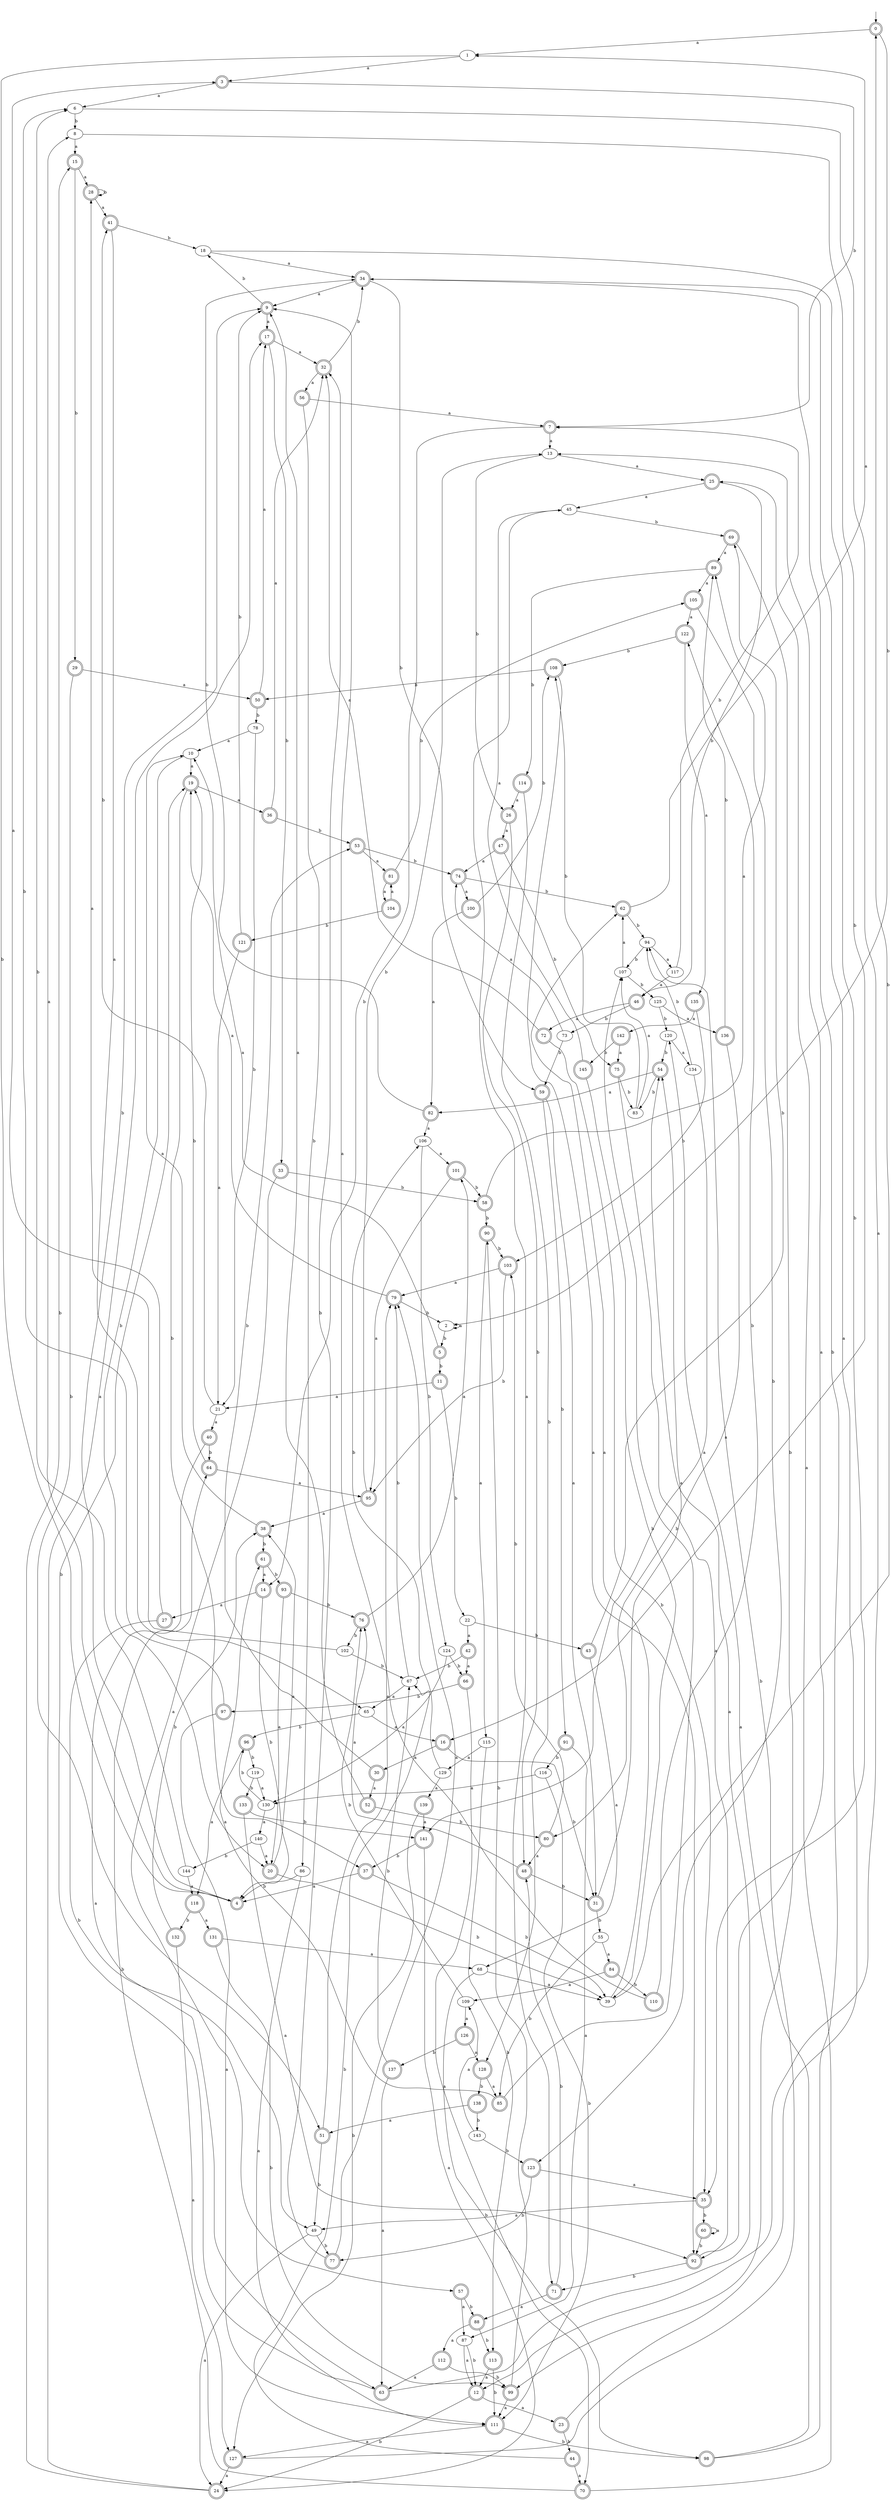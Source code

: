 digraph RandomDFA {
  __start0 [label="", shape=none];
  __start0 -> 0 [label=""];
  0 [shape=circle] [shape=doublecircle]
  0 -> 1 [label="a"]
  0 -> 2 [label="b"]
  1
  1 -> 3 [label="a"]
  1 -> 4 [label="b"]
  2
  2 -> 2 [label="a"]
  2 -> 5 [label="b"]
  3 [shape=doublecircle]
  3 -> 6 [label="a"]
  3 -> 7 [label="b"]
  4 [shape=doublecircle]
  4 -> 8 [label="a"]
  4 -> 9 [label="b"]
  5 [shape=doublecircle]
  5 -> 10 [label="a"]
  5 -> 11 [label="b"]
  6
  6 -> 12 [label="a"]
  6 -> 8 [label="b"]
  7 [shape=doublecircle]
  7 -> 13 [label="a"]
  7 -> 14 [label="b"]
  8
  8 -> 15 [label="a"]
  8 -> 16 [label="b"]
  9 [shape=doublecircle]
  9 -> 17 [label="a"]
  9 -> 18 [label="b"]
  10
  10 -> 19 [label="a"]
  10 -> 20 [label="b"]
  11 [shape=doublecircle]
  11 -> 21 [label="a"]
  11 -> 22 [label="b"]
  12 [shape=doublecircle]
  12 -> 23 [label="a"]
  12 -> 24 [label="b"]
  13
  13 -> 25 [label="a"]
  13 -> 26 [label="b"]
  14 [shape=doublecircle]
  14 -> 27 [label="a"]
  14 -> 4 [label="b"]
  15 [shape=doublecircle]
  15 -> 28 [label="a"]
  15 -> 29 [label="b"]
  16 [shape=doublecircle]
  16 -> 30 [label="a"]
  16 -> 31 [label="b"]
  17 [shape=doublecircle]
  17 -> 32 [label="a"]
  17 -> 33 [label="b"]
  18
  18 -> 34 [label="a"]
  18 -> 35 [label="b"]
  19 [shape=doublecircle]
  19 -> 36 [label="a"]
  19 -> 37 [label="b"]
  20 [shape=doublecircle]
  20 -> 38 [label="a"]
  20 -> 39 [label="b"]
  21
  21 -> 40 [label="a"]
  21 -> 41 [label="b"]
  22
  22 -> 42 [label="a"]
  22 -> 43 [label="b"]
  23 [shape=doublecircle]
  23 -> 34 [label="a"]
  23 -> 44 [label="b"]
  24 [shape=doublecircle]
  24 -> 17 [label="a"]
  24 -> 15 [label="b"]
  25 [shape=doublecircle]
  25 -> 45 [label="a"]
  25 -> 46 [label="b"]
  26 [shape=doublecircle]
  26 -> 47 [label="a"]
  26 -> 48 [label="b"]
  27 [shape=doublecircle]
  27 -> 3 [label="a"]
  27 -> 49 [label="b"]
  28 [shape=doublecircle]
  28 -> 41 [label="a"]
  28 -> 28 [label="b"]
  29 [shape=doublecircle]
  29 -> 50 [label="a"]
  29 -> 51 [label="b"]
  30 [shape=doublecircle]
  30 -> 52 [label="a"]
  30 -> 53 [label="b"]
  31 [shape=doublecircle]
  31 -> 54 [label="a"]
  31 -> 55 [label="b"]
  32 [shape=doublecircle]
  32 -> 56 [label="a"]
  32 -> 34 [label="b"]
  33 [shape=doublecircle]
  33 -> 57 [label="a"]
  33 -> 58 [label="b"]
  34 [shape=doublecircle]
  34 -> 9 [label="a"]
  34 -> 59 [label="b"]
  35 [shape=doublecircle]
  35 -> 49 [label="a"]
  35 -> 60 [label="b"]
  36 [shape=doublecircle]
  36 -> 32 [label="a"]
  36 -> 53 [label="b"]
  37 [shape=doublecircle]
  37 -> 4 [label="a"]
  37 -> 39 [label="b"]
  38 [shape=doublecircle]
  38 -> 10 [label="a"]
  38 -> 61 [label="b"]
  39
  39 -> 62 [label="a"]
  39 -> 0 [label="b"]
  40 [shape=doublecircle]
  40 -> 63 [label="a"]
  40 -> 64 [label="b"]
  41 [shape=doublecircle]
  41 -> 65 [label="a"]
  41 -> 18 [label="b"]
  42 [shape=doublecircle]
  42 -> 66 [label="a"]
  42 -> 67 [label="b"]
  43 [shape=doublecircle]
  43 -> 68 [label="a"]
  43 -> 69 [label="b"]
  44 [shape=doublecircle]
  44 -> 70 [label="a"]
  44 -> 67 [label="b"]
  45
  45 -> 71 [label="a"]
  45 -> 69 [label="b"]
  46 [shape=doublecircle]
  46 -> 72 [label="a"]
  46 -> 73 [label="b"]
  47 [shape=doublecircle]
  47 -> 74 [label="a"]
  47 -> 75 [label="b"]
  48 [shape=doublecircle]
  48 -> 76 [label="a"]
  48 -> 31 [label="b"]
  49
  49 -> 24 [label="a"]
  49 -> 77 [label="b"]
  50 [shape=doublecircle]
  50 -> 17 [label="a"]
  50 -> 78 [label="b"]
  51 [shape=doublecircle]
  51 -> 79 [label="a"]
  51 -> 49 [label="b"]
  52 [shape=doublecircle]
  52 -> 9 [label="a"]
  52 -> 80 [label="b"]
  53 [shape=doublecircle]
  53 -> 81 [label="a"]
  53 -> 74 [label="b"]
  54 [shape=doublecircle]
  54 -> 82 [label="a"]
  54 -> 83 [label="b"]
  55
  55 -> 84 [label="a"]
  55 -> 85 [label="b"]
  56 [shape=doublecircle]
  56 -> 7 [label="a"]
  56 -> 86 [label="b"]
  57 [shape=doublecircle]
  57 -> 87 [label="a"]
  57 -> 88 [label="b"]
  58 [shape=doublecircle]
  58 -> 89 [label="a"]
  58 -> 90 [label="b"]
  59 [shape=doublecircle]
  59 -> 31 [label="a"]
  59 -> 91 [label="b"]
  60 [shape=doublecircle]
  60 -> 60 [label="a"]
  60 -> 92 [label="b"]
  61 [shape=doublecircle]
  61 -> 14 [label="a"]
  61 -> 93 [label="b"]
  62 [shape=doublecircle]
  62 -> 1 [label="a"]
  62 -> 94 [label="b"]
  63 [shape=doublecircle]
  63 -> 54 [label="a"]
  63 -> 19 [label="b"]
  64 [shape=doublecircle]
  64 -> 95 [label="a"]
  64 -> 19 [label="b"]
  65
  65 -> 16 [label="a"]
  65 -> 96 [label="b"]
  66 [shape=doublecircle]
  66 -> 70 [label="a"]
  66 -> 97 [label="b"]
  67
  67 -> 65 [label="a"]
  67 -> 79 [label="b"]
  68
  68 -> 39 [label="a"]
  68 -> 98 [label="b"]
  69 [shape=doublecircle]
  69 -> 89 [label="a"]
  69 -> 99 [label="b"]
  70 [shape=doublecircle]
  70 -> 25 [label="a"]
  70 -> 64 [label="b"]
  71 [shape=doublecircle]
  71 -> 88 [label="a"]
  71 -> 48 [label="b"]
  72 [shape=doublecircle]
  72 -> 32 [label="a"]
  72 -> 35 [label="b"]
  73
  73 -> 74 [label="a"]
  73 -> 59 [label="b"]
  74 [shape=doublecircle]
  74 -> 100 [label="a"]
  74 -> 62 [label="b"]
  75 [shape=doublecircle]
  75 -> 92 [label="a"]
  75 -> 83 [label="b"]
  76 [shape=doublecircle]
  76 -> 101 [label="a"]
  76 -> 102 [label="b"]
  77 [shape=doublecircle]
  77 -> 79 [label="a"]
  77 -> 32 [label="b"]
  78
  78 -> 10 [label="a"]
  78 -> 21 [label="b"]
  79 [shape=doublecircle]
  79 -> 19 [label="a"]
  79 -> 2 [label="b"]
  80 [shape=doublecircle]
  80 -> 48 [label="a"]
  80 -> 103 [label="b"]
  81 [shape=doublecircle]
  81 -> 104 [label="a"]
  81 -> 105 [label="b"]
  82 [shape=doublecircle]
  82 -> 106 [label="a"]
  82 -> 34 [label="b"]
  83
  83 -> 107 [label="a"]
  83 -> 108 [label="b"]
  84 [shape=doublecircle]
  84 -> 109 [label="a"]
  84 -> 110 [label="b"]
  85 [shape=doublecircle]
  85 -> 61 [label="a"]
  85 -> 107 [label="b"]
  86
  86 -> 111 [label="a"]
  86 -> 4 [label="b"]
  87
  87 -> 12 [label="a"]
  87 -> 12 [label="b"]
  88 [shape=doublecircle]
  88 -> 112 [label="a"]
  88 -> 113 [label="b"]
  89 [shape=doublecircle]
  89 -> 105 [label="a"]
  89 -> 114 [label="b"]
  90 [shape=doublecircle]
  90 -> 115 [label="a"]
  90 -> 103 [label="b"]
  91 [shape=doublecircle]
  91 -> 87 [label="a"]
  91 -> 116 [label="b"]
  92 [shape=doublecircle]
  92 -> 13 [label="a"]
  92 -> 71 [label="b"]
  93 [shape=doublecircle]
  93 -> 20 [label="a"]
  93 -> 76 [label="b"]
  94
  94 -> 117 [label="a"]
  94 -> 107 [label="b"]
  95 [shape=doublecircle]
  95 -> 38 [label="a"]
  95 -> 13 [label="b"]
  96 [shape=doublecircle]
  96 -> 118 [label="a"]
  96 -> 119 [label="b"]
  97 [shape=doublecircle]
  97 -> 111 [label="a"]
  97 -> 6 [label="b"]
  98 [shape=doublecircle]
  98 -> 120 [label="a"]
  98 -> 34 [label="b"]
  99 [shape=doublecircle]
  99 -> 111 [label="a"]
  99 -> 90 [label="b"]
  100 [shape=doublecircle]
  100 -> 82 [label="a"]
  100 -> 108 [label="b"]
  101 [shape=doublecircle]
  101 -> 95 [label="a"]
  101 -> 58 [label="b"]
  102
  102 -> 28 [label="a"]
  102 -> 67 [label="b"]
  103 [shape=doublecircle]
  103 -> 79 [label="a"]
  103 -> 95 [label="b"]
  104 [shape=doublecircle]
  104 -> 81 [label="a"]
  104 -> 121 [label="b"]
  105 [shape=doublecircle]
  105 -> 122 [label="a"]
  105 -> 123 [label="b"]
  106
  106 -> 101 [label="a"]
  106 -> 124 [label="b"]
  107
  107 -> 62 [label="a"]
  107 -> 125 [label="b"]
  108 [shape=doublecircle]
  108 -> 92 [label="a"]
  108 -> 50 [label="b"]
  109
  109 -> 126 [label="a"]
  109 -> 76 [label="b"]
  110 [shape=doublecircle]
  110 -> 9 [label="a"]
  110 -> 122 [label="b"]
  111 [shape=doublecircle]
  111 -> 127 [label="a"]
  111 -> 98 [label="b"]
  112 [shape=doublecircle]
  112 -> 63 [label="a"]
  112 -> 99 [label="b"]
  113 [shape=doublecircle]
  113 -> 12 [label="a"]
  113 -> 111 [label="b"]
  114 [shape=doublecircle]
  114 -> 26 [label="a"]
  114 -> 128 [label="b"]
  115
  115 -> 129 [label="a"]
  115 -> 113 [label="b"]
  116
  116 -> 130 [label="a"]
  116 -> 111 [label="b"]
  117
  117 -> 46 [label="a"]
  117 -> 7 [label="b"]
  118 [shape=doublecircle]
  118 -> 131 [label="a"]
  118 -> 132 [label="b"]
  119
  119 -> 130 [label="a"]
  119 -> 133 [label="b"]
  120
  120 -> 134 [label="a"]
  120 -> 54 [label="b"]
  121 [shape=doublecircle]
  121 -> 21 [label="a"]
  121 -> 9 [label="b"]
  122 [shape=doublecircle]
  122 -> 135 [label="a"]
  122 -> 108 [label="b"]
  123 [shape=doublecircle]
  123 -> 35 [label="a"]
  123 -> 77 [label="b"]
  124
  124 -> 130 [label="a"]
  124 -> 66 [label="b"]
  125
  125 -> 136 [label="a"]
  125 -> 120 [label="b"]
  126 [shape=doublecircle]
  126 -> 128 [label="a"]
  126 -> 137 [label="b"]
  127 [shape=doublecircle]
  127 -> 24 [label="a"]
  127 -> 94 [label="b"]
  128 [shape=doublecircle]
  128 -> 85 [label="a"]
  128 -> 138 [label="b"]
  129
  129 -> 139 [label="a"]
  129 -> 106 [label="b"]
  130
  130 -> 140 [label="a"]
  130 -> 96 [label="b"]
  131 [shape=doublecircle]
  131 -> 68 [label="a"]
  131 -> 99 [label="b"]
  132 [shape=doublecircle]
  132 -> 127 [label="a"]
  132 -> 38 [label="b"]
  133 [shape=doublecircle]
  133 -> 92 [label="a"]
  133 -> 141 [label="b"]
  134
  134 -> 141 [label="a"]
  134 -> 94 [label="b"]
  135 [shape=doublecircle]
  135 -> 142 [label="a"]
  135 -> 103 [label="b"]
  136 [shape=doublecircle]
  136 -> 80 [label="a"]
  136 -> 89 [label="b"]
  137 [shape=doublecircle]
  137 -> 63 [label="a"]
  137 -> 67 [label="b"]
  138 [shape=doublecircle]
  138 -> 51 [label="a"]
  138 -> 143 [label="b"]
  139 [shape=doublecircle]
  139 -> 141 [label="a"]
  139 -> 127 [label="b"]
  140
  140 -> 20 [label="a"]
  140 -> 144 [label="b"]
  141 [shape=doublecircle]
  141 -> 24 [label="a"]
  141 -> 37 [label="b"]
  142 [shape=doublecircle]
  142 -> 75 [label="a"]
  142 -> 145 [label="b"]
  143
  143 -> 109 [label="a"]
  143 -> 123 [label="b"]
  144
  144 -> 118 [label="a"]
  144 -> 6 [label="b"]
  145 [shape=doublecircle]
  145 -> 45 [label="a"]
  145 -> 39 [label="b"]
}
